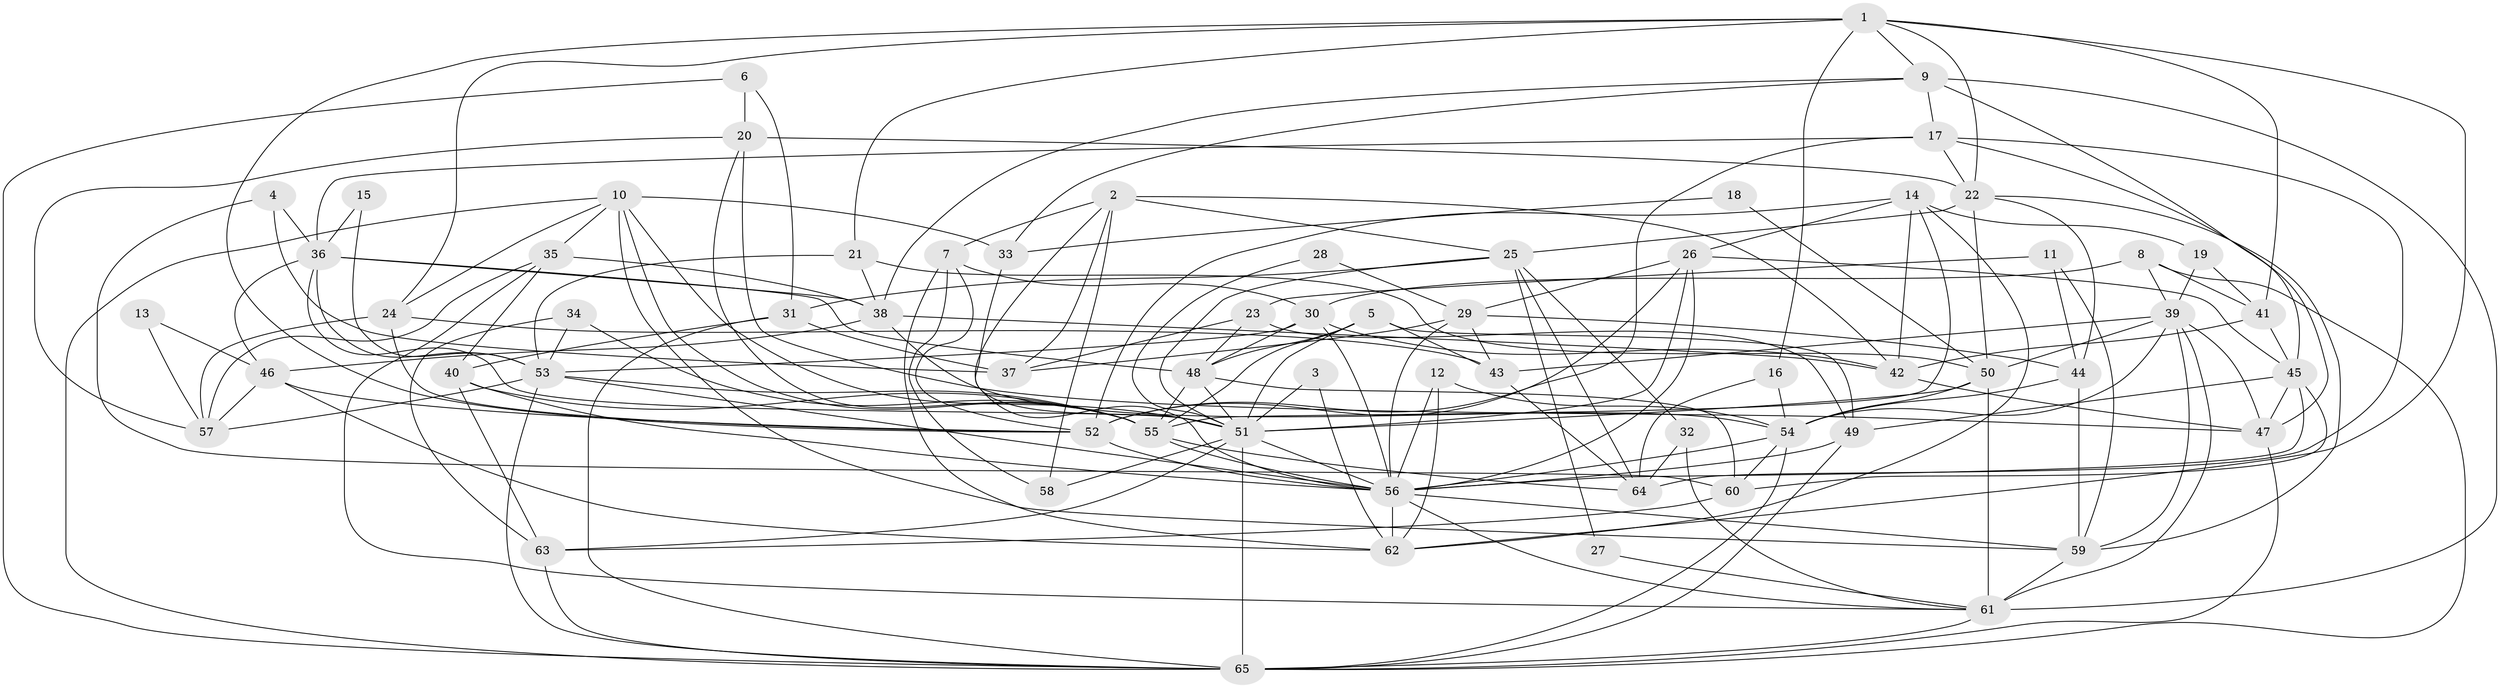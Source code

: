 // original degree distribution, {4: 0.2846153846153846, 3: 0.3076923076923077, 6: 0.07692307692307693, 2: 0.1076923076923077, 5: 0.16153846153846155, 7: 0.038461538461538464, 8: 0.023076923076923078}
// Generated by graph-tools (version 1.1) at 2025/50/03/09/25 03:50:05]
// undirected, 65 vertices, 185 edges
graph export_dot {
graph [start="1"]
  node [color=gray90,style=filled];
  1;
  2;
  3;
  4;
  5;
  6;
  7;
  8;
  9;
  10;
  11;
  12;
  13;
  14;
  15;
  16;
  17;
  18;
  19;
  20;
  21;
  22;
  23;
  24;
  25;
  26;
  27;
  28;
  29;
  30;
  31;
  32;
  33;
  34;
  35;
  36;
  37;
  38;
  39;
  40;
  41;
  42;
  43;
  44;
  45;
  46;
  47;
  48;
  49;
  50;
  51;
  52;
  53;
  54;
  55;
  56;
  57;
  58;
  59;
  60;
  61;
  62;
  63;
  64;
  65;
  1 -- 9 [weight=1.0];
  1 -- 16 [weight=1.0];
  1 -- 21 [weight=1.0];
  1 -- 22 [weight=1.0];
  1 -- 24 [weight=1.0];
  1 -- 41 [weight=1.0];
  1 -- 52 [weight=1.0];
  1 -- 62 [weight=1.0];
  2 -- 7 [weight=1.0];
  2 -- 25 [weight=1.0];
  2 -- 37 [weight=1.0];
  2 -- 42 [weight=1.0];
  2 -- 56 [weight=1.0];
  2 -- 58 [weight=2.0];
  3 -- 51 [weight=1.0];
  3 -- 62 [weight=1.0];
  4 -- 36 [weight=1.0];
  4 -- 37 [weight=1.0];
  4 -- 60 [weight=1.0];
  5 -- 43 [weight=1.0];
  5 -- 48 [weight=1.0];
  5 -- 49 [weight=1.0];
  5 -- 51 [weight=1.0];
  5 -- 55 [weight=1.0];
  6 -- 20 [weight=1.0];
  6 -- 31 [weight=1.0];
  6 -- 65 [weight=1.0];
  7 -- 30 [weight=1.0];
  7 -- 52 [weight=1.0];
  7 -- 58 [weight=1.0];
  7 -- 62 [weight=1.0];
  8 -- 30 [weight=1.0];
  8 -- 39 [weight=1.0];
  8 -- 41 [weight=1.0];
  8 -- 65 [weight=1.0];
  9 -- 17 [weight=1.0];
  9 -- 33 [weight=1.0];
  9 -- 38 [weight=1.0];
  9 -- 45 [weight=1.0];
  9 -- 61 [weight=1.0];
  10 -- 24 [weight=1.0];
  10 -- 33 [weight=1.0];
  10 -- 35 [weight=1.0];
  10 -- 51 [weight=1.0];
  10 -- 55 [weight=1.0];
  10 -- 59 [weight=1.0];
  10 -- 65 [weight=1.0];
  11 -- 23 [weight=1.0];
  11 -- 44 [weight=1.0];
  11 -- 59 [weight=1.0];
  12 -- 54 [weight=1.0];
  12 -- 56 [weight=1.0];
  12 -- 62 [weight=1.0];
  13 -- 46 [weight=1.0];
  13 -- 57 [weight=1.0];
  14 -- 19 [weight=1.0];
  14 -- 26 [weight=1.0];
  14 -- 42 [weight=1.0];
  14 -- 52 [weight=1.0];
  14 -- 55 [weight=1.0];
  14 -- 62 [weight=1.0];
  15 -- 36 [weight=1.0];
  15 -- 53 [weight=1.0];
  16 -- 54 [weight=1.0];
  16 -- 64 [weight=1.0];
  17 -- 22 [weight=1.0];
  17 -- 36 [weight=1.0];
  17 -- 47 [weight=1.0];
  17 -- 52 [weight=1.0];
  17 -- 64 [weight=1.0];
  18 -- 33 [weight=1.0];
  18 -- 50 [weight=1.0];
  19 -- 39 [weight=1.0];
  19 -- 41 [weight=1.0];
  20 -- 22 [weight=2.0];
  20 -- 47 [weight=1.0];
  20 -- 55 [weight=1.0];
  20 -- 57 [weight=1.0];
  21 -- 38 [weight=1.0];
  21 -- 50 [weight=1.0];
  21 -- 53 [weight=1.0];
  22 -- 25 [weight=1.0];
  22 -- 44 [weight=1.0];
  22 -- 50 [weight=1.0];
  22 -- 59 [weight=1.0];
  23 -- 37 [weight=1.0];
  23 -- 48 [weight=1.0];
  23 -- 49 [weight=1.0];
  24 -- 43 [weight=1.0];
  24 -- 52 [weight=1.0];
  24 -- 57 [weight=1.0];
  25 -- 27 [weight=1.0];
  25 -- 31 [weight=1.0];
  25 -- 32 [weight=1.0];
  25 -- 51 [weight=1.0];
  25 -- 64 [weight=1.0];
  26 -- 29 [weight=1.0];
  26 -- 45 [weight=1.0];
  26 -- 51 [weight=1.0];
  26 -- 52 [weight=1.0];
  26 -- 56 [weight=1.0];
  27 -- 61 [weight=1.0];
  28 -- 29 [weight=1.0];
  28 -- 51 [weight=1.0];
  29 -- 37 [weight=1.0];
  29 -- 43 [weight=1.0];
  29 -- 44 [weight=1.0];
  29 -- 56 [weight=1.0];
  30 -- 42 [weight=1.0];
  30 -- 48 [weight=1.0];
  30 -- 53 [weight=1.0];
  30 -- 56 [weight=1.0];
  31 -- 37 [weight=1.0];
  31 -- 40 [weight=1.0];
  31 -- 65 [weight=1.0];
  32 -- 61 [weight=1.0];
  32 -- 64 [weight=1.0];
  33 -- 51 [weight=1.0];
  34 -- 53 [weight=1.0];
  34 -- 55 [weight=1.0];
  34 -- 63 [weight=1.0];
  35 -- 38 [weight=2.0];
  35 -- 40 [weight=1.0];
  35 -- 57 [weight=1.0];
  35 -- 61 [weight=1.0];
  36 -- 38 [weight=2.0];
  36 -- 46 [weight=1.0];
  36 -- 48 [weight=1.0];
  36 -- 51 [weight=1.0];
  36 -- 53 [weight=1.0];
  38 -- 42 [weight=1.0];
  38 -- 46 [weight=1.0];
  38 -- 54 [weight=1.0];
  39 -- 43 [weight=1.0];
  39 -- 47 [weight=1.0];
  39 -- 50 [weight=1.0];
  39 -- 54 [weight=1.0];
  39 -- 59 [weight=1.0];
  39 -- 61 [weight=1.0];
  40 -- 55 [weight=1.0];
  40 -- 56 [weight=1.0];
  40 -- 63 [weight=1.0];
  41 -- 42 [weight=1.0];
  41 -- 45 [weight=1.0];
  42 -- 47 [weight=1.0];
  43 -- 64 [weight=1.0];
  44 -- 54 [weight=1.0];
  44 -- 59 [weight=1.0];
  45 -- 47 [weight=1.0];
  45 -- 49 [weight=1.0];
  45 -- 56 [weight=1.0];
  45 -- 60 [weight=1.0];
  46 -- 52 [weight=1.0];
  46 -- 57 [weight=1.0];
  46 -- 62 [weight=1.0];
  47 -- 65 [weight=1.0];
  48 -- 51 [weight=1.0];
  48 -- 55 [weight=1.0];
  48 -- 60 [weight=1.0];
  49 -- 56 [weight=1.0];
  49 -- 65 [weight=1.0];
  50 -- 51 [weight=1.0];
  50 -- 54 [weight=2.0];
  50 -- 61 [weight=1.0];
  51 -- 56 [weight=1.0];
  51 -- 58 [weight=1.0];
  51 -- 63 [weight=1.0];
  51 -- 65 [weight=1.0];
  52 -- 56 [weight=1.0];
  53 -- 55 [weight=1.0];
  53 -- 56 [weight=1.0];
  53 -- 57 [weight=1.0];
  53 -- 65 [weight=1.0];
  54 -- 56 [weight=1.0];
  54 -- 60 [weight=1.0];
  54 -- 65 [weight=1.0];
  55 -- 56 [weight=1.0];
  55 -- 64 [weight=1.0];
  56 -- 59 [weight=1.0];
  56 -- 61 [weight=1.0];
  56 -- 62 [weight=1.0];
  59 -- 61 [weight=1.0];
  60 -- 63 [weight=1.0];
  61 -- 65 [weight=1.0];
  63 -- 65 [weight=1.0];
}
